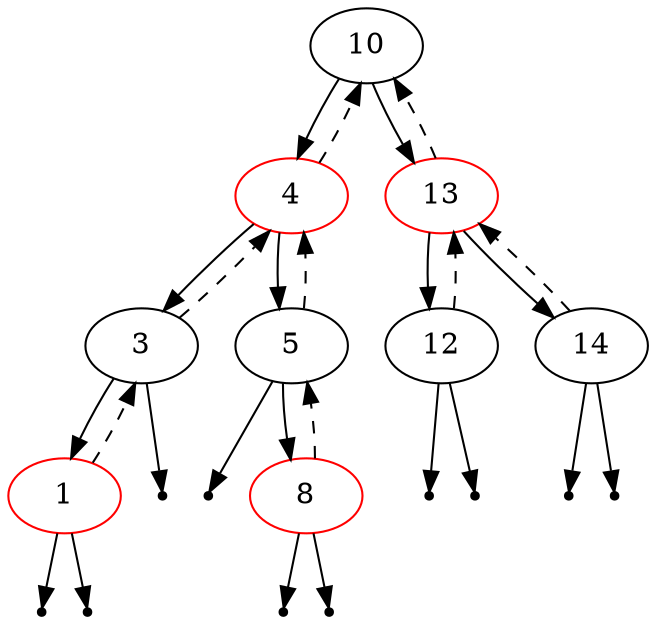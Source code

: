 digraph BST {
	 10 -> 4;
	 10 -> 13;
	13 [color="red"];
	 13 -> 10 [style=dashed];
	 13 -> 12;
	 13 -> 14;
	 14 -> 13 [style=dashed];
	 null0 [shape=point];
	 14 -> null0;
	 null1 [shape=point];
	 14 -> null1;
	 12 -> 13 [style=dashed];
	 null2 [shape=point];
	 12 -> null2;
	 null3 [shape=point];
	 12 -> null3;
	4 [color="red"];
	 4 -> 10 [style=dashed];
	 4 -> 3;
	 4 -> 5;
	 5 -> 4 [style=dashed];
	 null4 [shape=point];
	 5 -> null4;
	 5 -> 8;
	8 [color="red"];
	 8 -> 5 [style=dashed];
	 null5 [shape=point];
	 8 -> null5;
	 null6 [shape=point];
	 8 -> null6;
	 3 -> 4 [style=dashed];
	 3 -> 1;
	 null7 [shape=point];
	 3 -> null7;
	1 [color="red"];
	 1 -> 3 [style=dashed];
	 null8 [shape=point];
	 1 -> null8;
	 null9 [shape=point];
	 1 -> null9;
}
